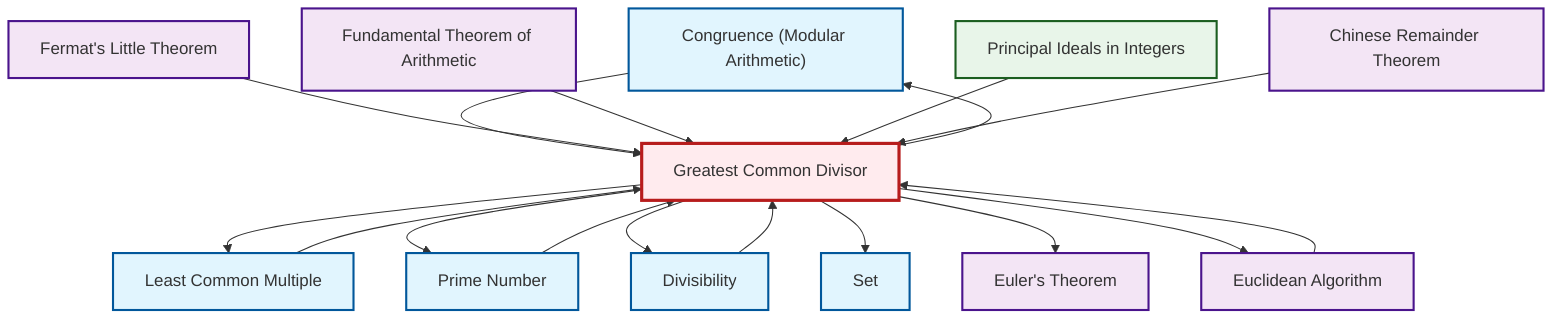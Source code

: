 graph TD
    classDef definition fill:#e1f5fe,stroke:#01579b,stroke-width:2px
    classDef theorem fill:#f3e5f5,stroke:#4a148c,stroke-width:2px
    classDef axiom fill:#fff3e0,stroke:#e65100,stroke-width:2px
    classDef example fill:#e8f5e9,stroke:#1b5e20,stroke-width:2px
    classDef current fill:#ffebee,stroke:#b71c1c,stroke-width:3px
    def-congruence["Congruence (Modular Arithmetic)"]:::definition
    ex-principal-ideal["Principal Ideals in Integers"]:::example
    thm-euler["Euler's Theorem"]:::theorem
    def-divisibility["Divisibility"]:::definition
    def-gcd["Greatest Common Divisor"]:::definition
    thm-fundamental-arithmetic["Fundamental Theorem of Arithmetic"]:::theorem
    thm-euclidean-algorithm["Euclidean Algorithm"]:::theorem
    thm-fermat-little["Fermat's Little Theorem"]:::theorem
    def-lcm["Least Common Multiple"]:::definition
    def-set["Set"]:::definition
    def-prime["Prime Number"]:::definition
    thm-chinese-remainder["Chinese Remainder Theorem"]:::theorem
    def-gcd --> def-lcm
    def-gcd --> def-prime
    def-prime --> def-gcd
    def-lcm --> def-gcd
    def-congruence --> def-gcd
    def-gcd --> def-divisibility
    def-divisibility --> def-gcd
    thm-fermat-little --> def-gcd
    thm-fundamental-arithmetic --> def-gcd
    def-gcd --> def-congruence
    def-gcd --> def-set
    thm-euclidean-algorithm --> def-gcd
    def-gcd --> thm-euler
    def-gcd --> thm-euclidean-algorithm
    ex-principal-ideal --> def-gcd
    thm-chinese-remainder --> def-gcd
    class def-gcd current